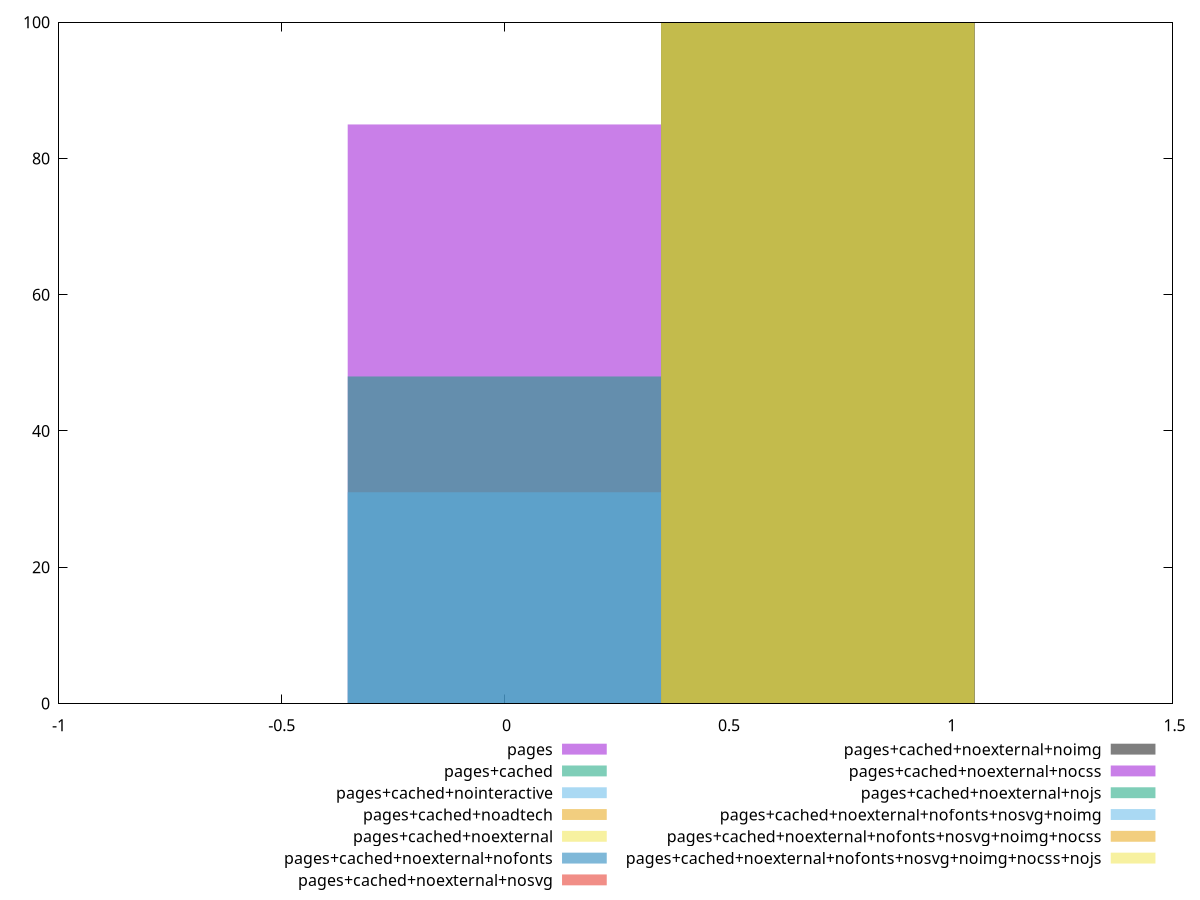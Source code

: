 reset
set terminal svg size 640, 610 enhanced background rgb 'white'
set output "reprap/third-party-summary/comparison/histogram/all_score.svg"

$pages <<EOF
0 85
0.7036329726262575 15
EOF

$pagesCached <<EOF
0 48
0.7036329726262575 52
EOF

$pagesCachedNointeractive <<EOF
0 31
0.7036329726262575 69
EOF

$pagesCachedNoadtech <<EOF
0.7036329726262575 100
EOF

$pagesCachedNoexternal <<EOF
0.7036329726262575 100
EOF

$pagesCachedNoexternalNofonts <<EOF
0.7036329726262575 100
EOF

$pagesCachedNoexternalNosvg <<EOF
0.7036329726262575 100
EOF

$pagesCachedNoexternalNoimg <<EOF
0.7036329726262575 100
EOF

$pagesCachedNoexternalNocss <<EOF
0.7036329726262575 100
EOF

$pagesCachedNoexternalNojs <<EOF
0.7036329726262575 100
EOF

$pagesCachedNoexternalNofontsNosvgNoimg <<EOF
0.7036329726262575 100
EOF

$pagesCachedNoexternalNofontsNosvgNoimgNocss <<EOF
0.7036329726262575 100
EOF

$pagesCachedNoexternalNofontsNosvgNoimgNocssNojs <<EOF
0.7036329726262575 100
EOF

set key outside below
set boxwidth 0.7036329726262575
set yrange [0:100]
set style fill transparent solid 0.5 noborder

plot \
  $pages title "pages" with boxes, \
  $pagesCached title "pages+cached" with boxes, \
  $pagesCachedNointeractive title "pages+cached+nointeractive" with boxes, \
  $pagesCachedNoadtech title "pages+cached+noadtech" with boxes, \
  $pagesCachedNoexternal title "pages+cached+noexternal" with boxes, \
  $pagesCachedNoexternalNofonts title "pages+cached+noexternal+nofonts" with boxes, \
  $pagesCachedNoexternalNosvg title "pages+cached+noexternal+nosvg" with boxes, \
  $pagesCachedNoexternalNoimg title "pages+cached+noexternal+noimg" with boxes, \
  $pagesCachedNoexternalNocss title "pages+cached+noexternal+nocss" with boxes, \
  $pagesCachedNoexternalNojs title "pages+cached+noexternal+nojs" with boxes, \
  $pagesCachedNoexternalNofontsNosvgNoimg title "pages+cached+noexternal+nofonts+nosvg+noimg" with boxes, \
  $pagesCachedNoexternalNofontsNosvgNoimgNocss title "pages+cached+noexternal+nofonts+nosvg+noimg+nocss" with boxes, \
  $pagesCachedNoexternalNofontsNosvgNoimgNocssNojs title "pages+cached+noexternal+nofonts+nosvg+noimg+nocss+nojs" with boxes, \


reset